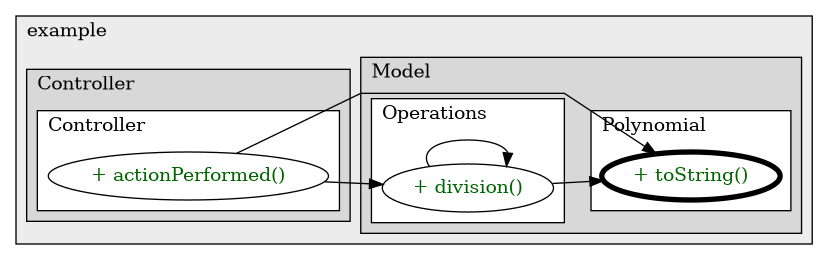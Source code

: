 @startuml

/' diagram meta data start
config=CallConfiguration;
{
  "rootMethod": "org.example.Model.Polynomial#toString()",
  "projectClassification": {
    "searchMode": "OpenProject", // OpenProject, AllProjects
    "includedProjects": "",
    "pathEndKeywords": "*.impl",
    "isClientPath": "",
    "isClientName": "",
    "isTestPath": "",
    "isTestName": "",
    "isMappingPath": "",
    "isMappingName": "",
    "isDataAccessPath": "",
    "isDataAccessName": "",
    "isDataStructurePath": "",
    "isDataStructureName": "",
    "isInterfaceStructuresPath": "",
    "isInterfaceStructuresName": "",
    "isEntryPointPath": "",
    "isEntryPointName": "",
    "treatFinalFieldsAsMandatory": false
  },
  "graphRestriction": {
    "classPackageExcludeFilter": "",
    "classPackageIncludeFilter": "",
    "classNameExcludeFilter": "",
    "classNameIncludeFilter": "",
    "methodNameExcludeFilter": "",
    "methodNameIncludeFilter": "",
    "removeByInheritance": "", // inheritance/annotation based filtering is done in a second step
    "removeByAnnotation": "",
    "removeByClassPackage": "", // cleanup the graph after inheritance/annotation based filtering is done
    "removeByClassName": "",
    "cutMappings": false,
    "cutEnum": true,
    "cutTests": true,
    "cutClient": true,
    "cutDataAccess": true,
    "cutInterfaceStructures": true,
    "cutDataStructures": true,
    "cutGetterAndSetter": true,
    "cutConstructors": true
  },
  "graphTraversal": {
    "forwardDepth": 3,
    "backwardDepth": 3,
    "classPackageExcludeFilter": "",
    "classPackageIncludeFilter": "",
    "classNameExcludeFilter": "",
    "classNameIncludeFilter": "",
    "methodNameExcludeFilter": "",
    "methodNameIncludeFilter": "",
    "hideMappings": false,
    "hideDataStructures": false,
    "hidePrivateMethods": true,
    "hideInterfaceCalls": true, // indirection: implementation -> interface (is hidden) -> implementation
    "onlyShowApplicationEntryPoints": false, // root node is included
    "useMethodCallsForStructureDiagram": "ForwardOnly" // ForwardOnly, BothDirections, No
  },
  "details": {
    "aggregation": "GroupByClass", // ByClass, GroupByClass, None
    "showMethodParametersTypes": false,
    "showMethodParametersNames": false,
    "showMethodReturnType": false,
    "showPackageLevels": 2,
    "showCallOrder": false,
    "edgeMode": "MethodsOnly", // TypesOnly, MethodsOnly, TypesAndMethods, MethodsAndDirectTypeUsage
    "showDetailedClassStructure": false
  },
  "rootClass": "org.example.Model.Polynomial",
  "extensionCallbackMethod": "" // qualified.class.name#methodName - signature: public static String method(String)
}
diagram meta data end '/



digraph g {
    rankdir="LR"
    splines=polyline
    

'nodes 
subgraph cluster_1322970774 { 
   	label=example
	labeljust=l
	fillcolor="#ececec"
	style=filled
   
   subgraph cluster_282253632 { 
   	label=Controller
	labeljust=l
	fillcolor="#d8d8d8"
	style=filled
   
   subgraph cluster_52026912 { 
   	label=Controller
	labeljust=l
	fillcolor=white
	style=filled
   
   Controller100742666XXXactionPerformed1067311644[
	label="+ actionPerformed()"
	style=filled
	fillcolor=white
	tooltip="Controller

null"
	fontcolor=darkgreen
];
} 
} 

subgraph cluster_93901189 { 
   	label=Model
	labeljust=l
	fillcolor="#d8d8d8"
	style=filled
   
   subgraph cluster_1162265633 { 
   	label=Operations
	labeljust=l
	fillcolor=white
	style=filled
   
   Operations794221563XXXdivision1237411028[
	label="+ division()"
	style=filled
	fillcolor=white
	tooltip="Operations

null"
	fontcolor=darkgreen
];
} 

subgraph cluster_2048678599 { 
   	label=Polynomial
	labeljust=l
	fillcolor=white
	style=filled
   
   Polynomial794221563XXXtoString0[
	label="+ toString()"
	style=filled
	fillcolor=white
	tooltip="Polynomial

null"
	penwidth=4
	fontcolor=darkgreen
];
} 
} 
} 

'edges    
Controller100742666XXXactionPerformed1067311644 -> Operations794221563XXXdivision1237411028;
Controller100742666XXXactionPerformed1067311644 -> Polynomial794221563XXXtoString0;
Operations794221563XXXdivision1237411028 -> Operations794221563XXXdivision1237411028;
Operations794221563XXXdivision1237411028 -> Polynomial794221563XXXtoString0;
    
}
@enduml